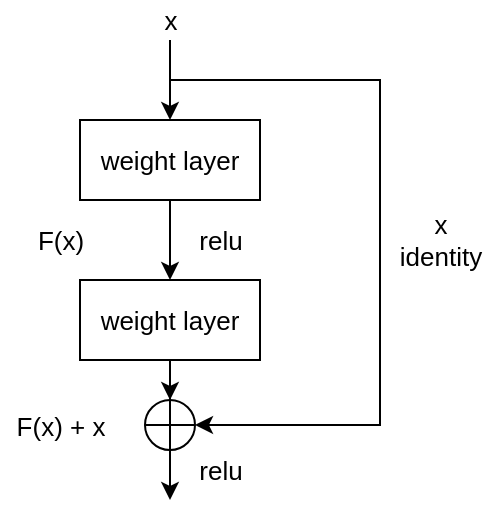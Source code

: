 <mxfile version="14.9.5" type="github">
  <diagram id="FSlrQvpvQA96mcGi1WL8" name="第 1 页">
    <mxGraphModel dx="731" dy="402" grid="1" gridSize="10" guides="1" tooltips="1" connect="1" arrows="1" fold="1" page="1" pageScale="1" pageWidth="827" pageHeight="1169" math="0" shadow="0">
      <root>
        <mxCell id="0" />
        <mxCell id="1" parent="0" />
        <mxCell id="TvhPPzDzShztiSGsOENh-3" value="" style="edgeStyle=orthogonalEdgeStyle;rounded=0;orthogonalLoop=1;jettySize=auto;html=1;fontSize=13;" edge="1" parent="1" source="TvhPPzDzShztiSGsOENh-1" target="TvhPPzDzShztiSGsOENh-2">
          <mxGeometry relative="1" as="geometry" />
        </mxCell>
        <mxCell id="TvhPPzDzShztiSGsOENh-1" value="weight layer" style="rounded=0;whiteSpace=wrap;html=1;fontSize=13;" vertex="1" parent="1">
          <mxGeometry x="270" y="180" width="90" height="40" as="geometry" />
        </mxCell>
        <mxCell id="TvhPPzDzShztiSGsOENh-15" style="edgeStyle=orthogonalEdgeStyle;rounded=0;orthogonalLoop=1;jettySize=auto;html=1;entryX=0.5;entryY=0;entryDx=0;entryDy=0;entryPerimeter=0;fontSize=13;" edge="1" parent="1" source="TvhPPzDzShztiSGsOENh-2" target="TvhPPzDzShztiSGsOENh-9">
          <mxGeometry relative="1" as="geometry" />
        </mxCell>
        <mxCell id="TvhPPzDzShztiSGsOENh-2" value="weight layer" style="rounded=0;whiteSpace=wrap;html=1;fontSize=13;" vertex="1" parent="1">
          <mxGeometry x="270" y="260" width="90" height="40" as="geometry" />
        </mxCell>
        <mxCell id="TvhPPzDzShztiSGsOENh-4" value="relu" style="text;html=1;align=center;verticalAlign=middle;resizable=0;points=[];autosize=1;strokeColor=none;fontSize=13;" vertex="1" parent="1">
          <mxGeometry x="320" y="230" width="40" height="20" as="geometry" />
        </mxCell>
        <mxCell id="TvhPPzDzShztiSGsOENh-6" style="edgeStyle=orthogonalEdgeStyle;rounded=0;orthogonalLoop=1;jettySize=auto;html=1;fontSize=13;" edge="1" parent="1" source="TvhPPzDzShztiSGsOENh-5" target="TvhPPzDzShztiSGsOENh-1">
          <mxGeometry relative="1" as="geometry" />
        </mxCell>
        <mxCell id="TvhPPzDzShztiSGsOENh-19" style="edgeStyle=orthogonalEdgeStyle;rounded=0;orthogonalLoop=1;jettySize=auto;html=1;entryX=1;entryY=0.5;entryDx=0;entryDy=0;entryPerimeter=0;fontSize=13;" edge="1" parent="1" source="TvhPPzDzShztiSGsOENh-5" target="TvhPPzDzShztiSGsOENh-9">
          <mxGeometry relative="1" as="geometry">
            <Array as="points">
              <mxPoint x="315" y="160" />
              <mxPoint x="420" y="160" />
              <mxPoint x="420" y="333" />
            </Array>
          </mxGeometry>
        </mxCell>
        <mxCell id="TvhPPzDzShztiSGsOENh-5" value="x" style="text;html=1;align=center;verticalAlign=middle;resizable=0;points=[];autosize=1;strokeColor=none;fontSize=13;" vertex="1" parent="1">
          <mxGeometry x="305" y="120" width="20" height="20" as="geometry" />
        </mxCell>
        <mxCell id="TvhPPzDzShztiSGsOENh-7" value="F(x)" style="text;html=1;align=center;verticalAlign=middle;resizable=0;points=[];autosize=1;strokeColor=none;fontSize=13;" vertex="1" parent="1">
          <mxGeometry x="240" y="230" width="40" height="20" as="geometry" />
        </mxCell>
        <mxCell id="TvhPPzDzShztiSGsOENh-16" style="edgeStyle=orthogonalEdgeStyle;rounded=0;orthogonalLoop=1;jettySize=auto;html=1;fontSize=13;" edge="1" parent="1" source="TvhPPzDzShztiSGsOENh-9">
          <mxGeometry relative="1" as="geometry">
            <mxPoint x="315" y="370" as="targetPoint" />
          </mxGeometry>
        </mxCell>
        <mxCell id="TvhPPzDzShztiSGsOENh-9" value="" style="verticalLabelPosition=bottom;verticalAlign=top;html=1;shape=mxgraph.flowchart.summing_function;fontSize=13;" vertex="1" parent="1">
          <mxGeometry x="302.5" y="320" width="25" height="25" as="geometry" />
        </mxCell>
        <mxCell id="TvhPPzDzShztiSGsOENh-12" value="F(x) + x" style="text;html=1;align=center;verticalAlign=middle;resizable=0;points=[];autosize=1;strokeColor=none;fontSize=13;" vertex="1" parent="1">
          <mxGeometry x="230" y="322.5" width="60" height="20" as="geometry" />
        </mxCell>
        <mxCell id="TvhPPzDzShztiSGsOENh-17" value="relu" style="text;html=1;align=center;verticalAlign=middle;resizable=0;points=[];autosize=1;strokeColor=none;fontSize=13;" vertex="1" parent="1">
          <mxGeometry x="320" y="345" width="40" height="20" as="geometry" />
        </mxCell>
        <mxCell id="TvhPPzDzShztiSGsOENh-20" value="x&lt;br style=&quot;font-size: 13px;&quot;&gt;identity" style="text;html=1;align=center;verticalAlign=middle;resizable=0;points=[];autosize=1;strokeColor=none;fontSize=13;" vertex="1" parent="1">
          <mxGeometry x="420" y="220" width="60" height="40" as="geometry" />
        </mxCell>
      </root>
    </mxGraphModel>
  </diagram>
</mxfile>
